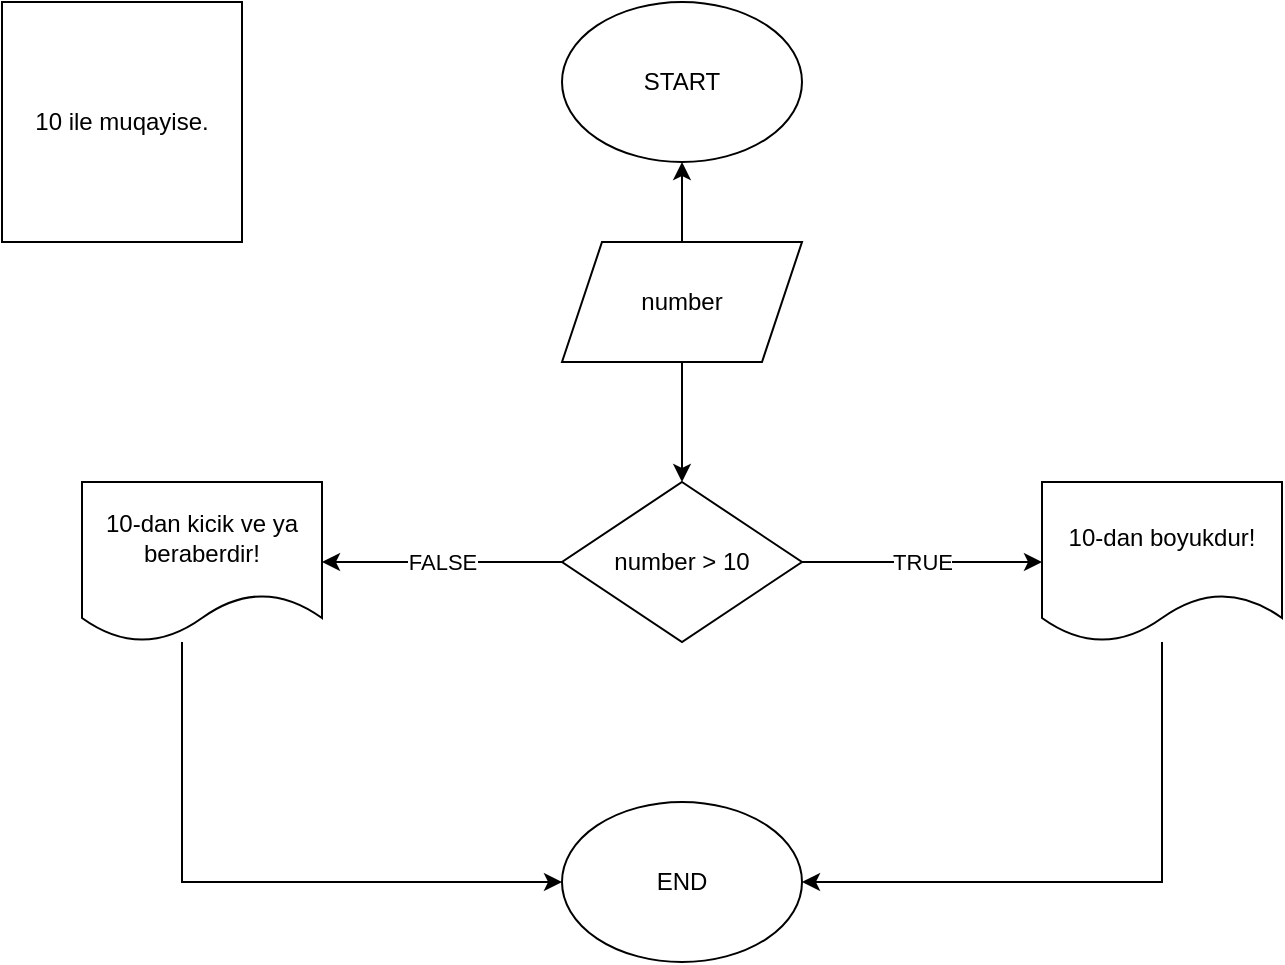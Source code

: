 <mxfile version="22.1.2" type="device">
  <diagram name="Page-1" id="LpyZSk3C_9BYre2scjm5">
    <mxGraphModel dx="1036" dy="654" grid="1" gridSize="10" guides="1" tooltips="1" connect="1" arrows="1" fold="1" page="1" pageScale="1" pageWidth="850" pageHeight="1100" math="0" shadow="0">
      <root>
        <mxCell id="0" />
        <mxCell id="1" parent="0" />
        <mxCell id="ULzaCmHFg9BGS1sV1W4L-1" value="START" style="ellipse;whiteSpace=wrap;html=1;" vertex="1" parent="1">
          <mxGeometry x="360" y="40" width="120" height="80" as="geometry" />
        </mxCell>
        <mxCell id="ULzaCmHFg9BGS1sV1W4L-2" value="END" style="ellipse;whiteSpace=wrap;html=1;" vertex="1" parent="1">
          <mxGeometry x="360" y="440" width="120" height="80" as="geometry" />
        </mxCell>
        <mxCell id="ULzaCmHFg9BGS1sV1W4L-11" style="edgeStyle=orthogonalEdgeStyle;rounded=0;orthogonalLoop=1;jettySize=auto;html=1;exitX=0.5;exitY=0;exitDx=0;exitDy=0;entryX=0.5;entryY=1;entryDx=0;entryDy=0;" edge="1" parent="1" source="ULzaCmHFg9BGS1sV1W4L-4" target="ULzaCmHFg9BGS1sV1W4L-1">
          <mxGeometry relative="1" as="geometry" />
        </mxCell>
        <mxCell id="ULzaCmHFg9BGS1sV1W4L-12" style="edgeStyle=orthogonalEdgeStyle;rounded=0;orthogonalLoop=1;jettySize=auto;html=1;exitX=0.5;exitY=1;exitDx=0;exitDy=0;entryX=0.5;entryY=0;entryDx=0;entryDy=0;" edge="1" parent="1" source="ULzaCmHFg9BGS1sV1W4L-4" target="ULzaCmHFg9BGS1sV1W4L-5">
          <mxGeometry relative="1" as="geometry" />
        </mxCell>
        <mxCell id="ULzaCmHFg9BGS1sV1W4L-4" value="number" style="shape=parallelogram;perimeter=parallelogramPerimeter;whiteSpace=wrap;html=1;fixedSize=1;" vertex="1" parent="1">
          <mxGeometry x="360" y="160" width="120" height="60" as="geometry" />
        </mxCell>
        <mxCell id="ULzaCmHFg9BGS1sV1W4L-9" value="TRUE" style="edgeStyle=orthogonalEdgeStyle;rounded=0;orthogonalLoop=1;jettySize=auto;html=1;exitX=1;exitY=0.5;exitDx=0;exitDy=0;entryX=0;entryY=0.5;entryDx=0;entryDy=0;" edge="1" parent="1" source="ULzaCmHFg9BGS1sV1W4L-5" target="ULzaCmHFg9BGS1sV1W4L-6">
          <mxGeometry relative="1" as="geometry" />
        </mxCell>
        <mxCell id="ULzaCmHFg9BGS1sV1W4L-10" value="FALSE" style="edgeStyle=orthogonalEdgeStyle;rounded=0;orthogonalLoop=1;jettySize=auto;html=1;exitX=0;exitY=0.5;exitDx=0;exitDy=0;entryX=1;entryY=0.5;entryDx=0;entryDy=0;" edge="1" parent="1" source="ULzaCmHFg9BGS1sV1W4L-5" target="ULzaCmHFg9BGS1sV1W4L-7">
          <mxGeometry relative="1" as="geometry" />
        </mxCell>
        <mxCell id="ULzaCmHFg9BGS1sV1W4L-5" value="number &amp;gt; 10" style="rhombus;whiteSpace=wrap;html=1;" vertex="1" parent="1">
          <mxGeometry x="360" y="280" width="120" height="80" as="geometry" />
        </mxCell>
        <mxCell id="ULzaCmHFg9BGS1sV1W4L-16" style="edgeStyle=orthogonalEdgeStyle;rounded=0;orthogonalLoop=1;jettySize=auto;html=1;entryX=1;entryY=0.5;entryDx=0;entryDy=0;" edge="1" parent="1" source="ULzaCmHFg9BGS1sV1W4L-6" target="ULzaCmHFg9BGS1sV1W4L-2">
          <mxGeometry relative="1" as="geometry">
            <Array as="points">
              <mxPoint x="660" y="480" />
            </Array>
          </mxGeometry>
        </mxCell>
        <mxCell id="ULzaCmHFg9BGS1sV1W4L-6" value="10-dan boyukdur!" style="shape=document;whiteSpace=wrap;html=1;boundedLbl=1;" vertex="1" parent="1">
          <mxGeometry x="600" y="280" width="120" height="80" as="geometry" />
        </mxCell>
        <mxCell id="ULzaCmHFg9BGS1sV1W4L-17" style="edgeStyle=orthogonalEdgeStyle;rounded=0;orthogonalLoop=1;jettySize=auto;html=1;entryX=0;entryY=0.5;entryDx=0;entryDy=0;" edge="1" parent="1" source="ULzaCmHFg9BGS1sV1W4L-7" target="ULzaCmHFg9BGS1sV1W4L-2">
          <mxGeometry relative="1" as="geometry">
            <Array as="points">
              <mxPoint x="170" y="480" />
            </Array>
          </mxGeometry>
        </mxCell>
        <mxCell id="ULzaCmHFg9BGS1sV1W4L-7" value="10-dan kicik ve ya beraberdir!" style="shape=document;whiteSpace=wrap;html=1;boundedLbl=1;" vertex="1" parent="1">
          <mxGeometry x="120" y="280" width="120" height="80" as="geometry" />
        </mxCell>
        <mxCell id="ULzaCmHFg9BGS1sV1W4L-8" value="10 ile muqayise." style="whiteSpace=wrap;html=1;aspect=fixed;" vertex="1" parent="1">
          <mxGeometry x="80" y="40" width="120" height="120" as="geometry" />
        </mxCell>
      </root>
    </mxGraphModel>
  </diagram>
</mxfile>
